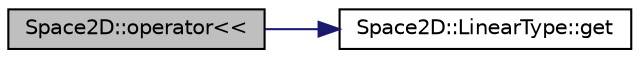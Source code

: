 digraph "Space2D::operator&lt;&lt;"
{
 // INTERACTIVE_SVG=YES
 // LATEX_PDF_SIZE
  edge [fontname="Helvetica",fontsize="10",labelfontname="Helvetica",labelfontsize="10"];
  node [fontname="Helvetica",fontsize="10",shape=record];
  rankdir="LR";
  Node1 [label="Space2D::operator\<\<",height=0.2,width=0.4,color="black", fillcolor="grey75", style="filled", fontcolor="black",tooltip=" "];
  Node1 -> Node2 [color="midnightblue",fontsize="10",style="solid",fontname="Helvetica"];
  Node2 [label="Space2D::LinearType::get",height=0.2,width=0.4,color="black", fillcolor="white", style="filled",URL="$class_space2_d_1_1_linear_type.html#a92541910e7c02cdc45427b73b903a7bc",tooltip=" "];
}
